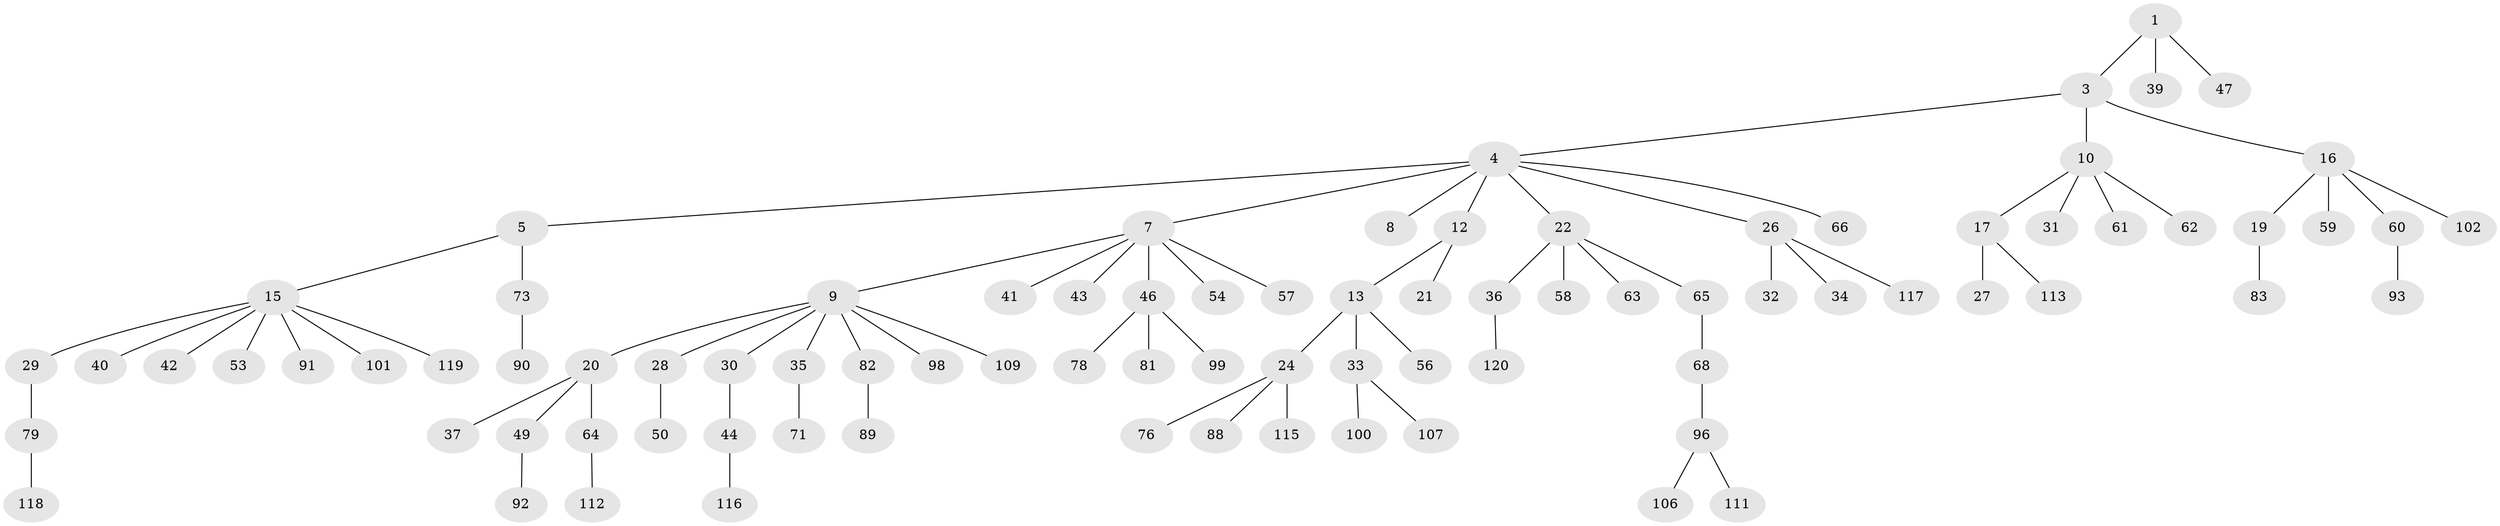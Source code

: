// Generated by graph-tools (version 1.1) at 2025/24/03/03/25 07:24:07]
// undirected, 86 vertices, 85 edges
graph export_dot {
graph [start="1"]
  node [color=gray90,style=filled];
  1 [super="+2"];
  3 [super="+70"];
  4 [super="+6"];
  5 [super="+84"];
  7 [super="+23"];
  8;
  9 [super="+11"];
  10 [super="+48"];
  12 [super="+105"];
  13 [super="+14"];
  15 [super="+18"];
  16 [super="+25"];
  17 [super="+74"];
  19 [super="+38"];
  20 [super="+72"];
  21;
  22 [super="+51"];
  24 [super="+69"];
  26 [super="+95"];
  27;
  28 [super="+45"];
  29;
  30;
  31;
  32;
  33 [super="+87"];
  34;
  35;
  36 [super="+52"];
  37;
  39;
  40 [super="+85"];
  41;
  42 [super="+80"];
  43;
  44;
  46 [super="+55"];
  47;
  49 [super="+86"];
  50;
  53;
  54;
  56 [super="+75"];
  57;
  58;
  59;
  60 [super="+97"];
  61;
  62 [super="+104"];
  63;
  64 [super="+67"];
  65 [super="+114"];
  66;
  68;
  71;
  73 [super="+77"];
  76;
  78;
  79 [super="+110"];
  81;
  82 [super="+108"];
  83 [super="+94"];
  88;
  89;
  90;
  91;
  92;
  93;
  96 [super="+103"];
  98;
  99;
  100;
  101;
  102;
  106;
  107;
  109;
  111;
  112;
  113;
  115;
  116;
  117;
  118;
  119;
  120;
  1 -- 3;
  1 -- 39;
  1 -- 47;
  3 -- 4;
  3 -- 10;
  3 -- 16;
  4 -- 5;
  4 -- 66;
  4 -- 22;
  4 -- 7;
  4 -- 8;
  4 -- 26;
  4 -- 12;
  5 -- 15;
  5 -- 73;
  7 -- 9;
  7 -- 46;
  7 -- 54;
  7 -- 57;
  7 -- 41;
  7 -- 43;
  9 -- 30;
  9 -- 35;
  9 -- 82;
  9 -- 109;
  9 -- 98;
  9 -- 20;
  9 -- 28;
  10 -- 17;
  10 -- 31;
  10 -- 61;
  10 -- 62;
  12 -- 13;
  12 -- 21;
  13 -- 56;
  13 -- 24;
  13 -- 33;
  15 -- 91;
  15 -- 101;
  15 -- 53;
  15 -- 119;
  15 -- 40;
  15 -- 42;
  15 -- 29;
  16 -- 19;
  16 -- 102;
  16 -- 59;
  16 -- 60;
  17 -- 27;
  17 -- 113;
  19 -- 83;
  20 -- 37;
  20 -- 49;
  20 -- 64;
  22 -- 36;
  22 -- 58;
  22 -- 65;
  22 -- 63;
  24 -- 115;
  24 -- 88;
  24 -- 76;
  26 -- 32;
  26 -- 34;
  26 -- 117;
  28 -- 50;
  29 -- 79;
  30 -- 44;
  33 -- 100;
  33 -- 107;
  35 -- 71;
  36 -- 120;
  44 -- 116;
  46 -- 81;
  46 -- 99;
  46 -- 78;
  49 -- 92;
  60 -- 93;
  64 -- 112;
  65 -- 68;
  68 -- 96;
  73 -- 90;
  79 -- 118;
  82 -- 89;
  96 -- 111;
  96 -- 106;
}
